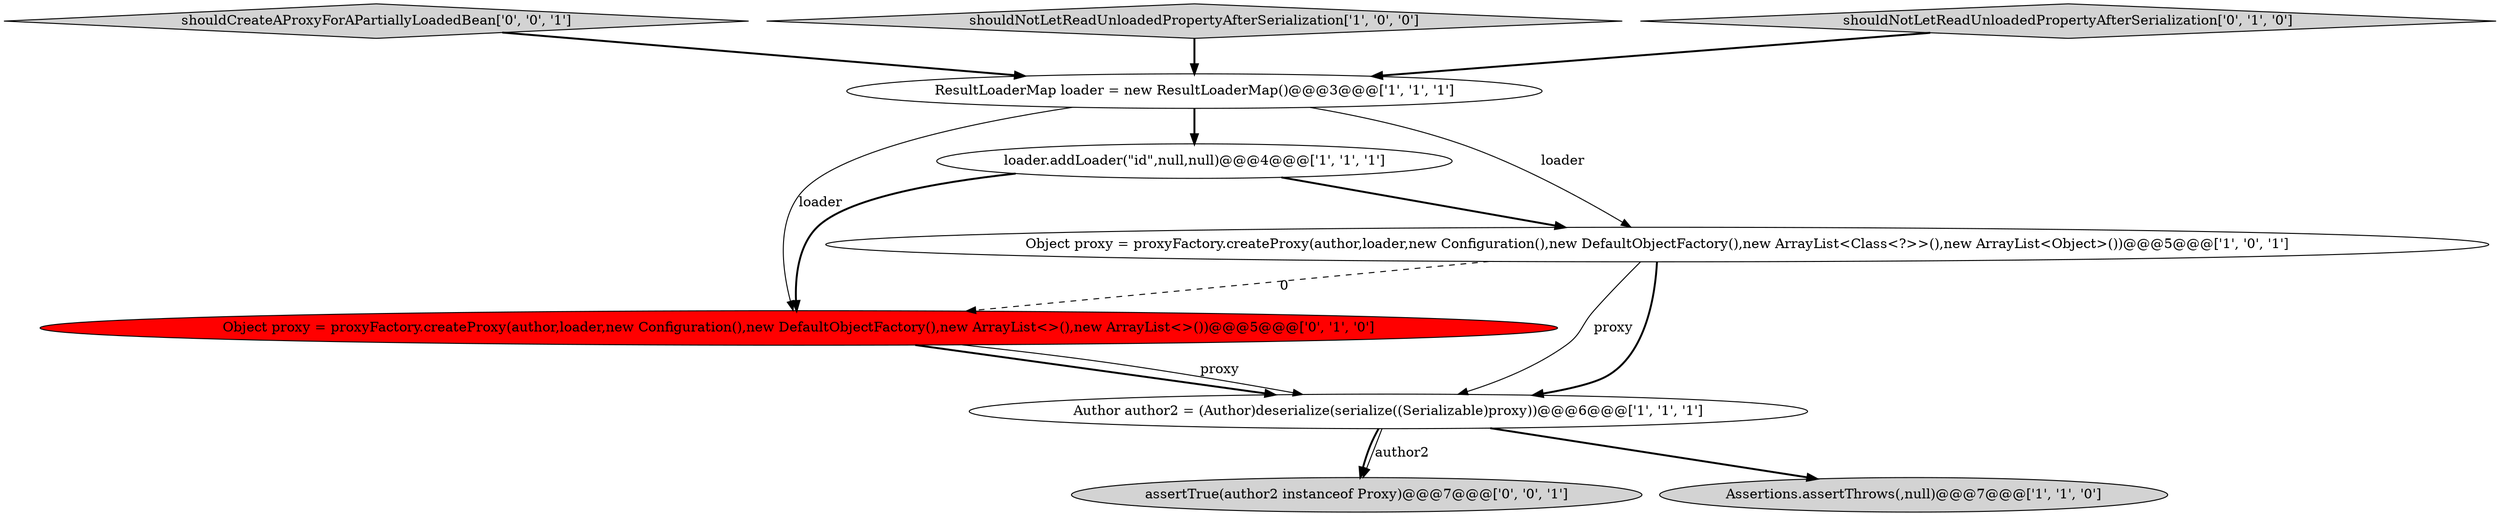digraph {
3 [style = filled, label = "loader.addLoader(\"id\",null,null)@@@4@@@['1', '1', '1']", fillcolor = white, shape = ellipse image = "AAA0AAABBB1BBB"];
8 [style = filled, label = "assertTrue(author2 instanceof Proxy)@@@7@@@['0', '0', '1']", fillcolor = lightgray, shape = ellipse image = "AAA0AAABBB3BBB"];
7 [style = filled, label = "Object proxy = proxyFactory.createProxy(author,loader,new Configuration(),new DefaultObjectFactory(),new ArrayList<>(),new ArrayList<>())@@@5@@@['0', '1', '0']", fillcolor = red, shape = ellipse image = "AAA1AAABBB2BBB"];
9 [style = filled, label = "shouldCreateAProxyForAPartiallyLoadedBean['0', '0', '1']", fillcolor = lightgray, shape = diamond image = "AAA0AAABBB3BBB"];
0 [style = filled, label = "shouldNotLetReadUnloadedPropertyAfterSerialization['1', '0', '0']", fillcolor = lightgray, shape = diamond image = "AAA0AAABBB1BBB"];
6 [style = filled, label = "shouldNotLetReadUnloadedPropertyAfterSerialization['0', '1', '0']", fillcolor = lightgray, shape = diamond image = "AAA0AAABBB2BBB"];
1 [style = filled, label = "ResultLoaderMap loader = new ResultLoaderMap()@@@3@@@['1', '1', '1']", fillcolor = white, shape = ellipse image = "AAA0AAABBB1BBB"];
2 [style = filled, label = "Author author2 = (Author)deserialize(serialize((Serializable)proxy))@@@6@@@['1', '1', '1']", fillcolor = white, shape = ellipse image = "AAA0AAABBB1BBB"];
5 [style = filled, label = "Assertions.assertThrows(,null)@@@7@@@['1', '1', '0']", fillcolor = lightgray, shape = ellipse image = "AAA0AAABBB1BBB"];
4 [style = filled, label = "Object proxy = proxyFactory.createProxy(author,loader,new Configuration(),new DefaultObjectFactory(),new ArrayList<Class<?>>(),new ArrayList<Object>())@@@5@@@['1', '0', '1']", fillcolor = white, shape = ellipse image = "AAA0AAABBB1BBB"];
1->3 [style = bold, label=""];
6->1 [style = bold, label=""];
1->7 [style = solid, label="loader"];
1->4 [style = solid, label="loader"];
4->2 [style = bold, label=""];
9->1 [style = bold, label=""];
3->7 [style = bold, label=""];
2->8 [style = solid, label="author2"];
4->7 [style = dashed, label="0"];
3->4 [style = bold, label=""];
0->1 [style = bold, label=""];
7->2 [style = bold, label=""];
2->8 [style = bold, label=""];
2->5 [style = bold, label=""];
7->2 [style = solid, label="proxy"];
4->2 [style = solid, label="proxy"];
}
